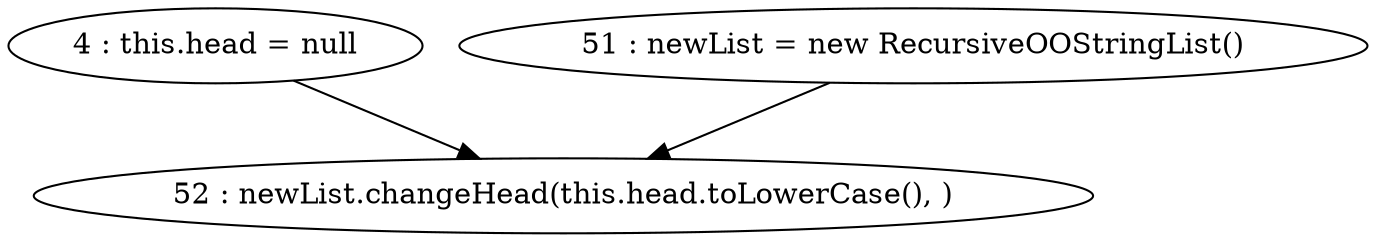 digraph G {
"4 : this.head = null"
"4 : this.head = null" -> "52 : newList.changeHead(this.head.toLowerCase(), )"
"51 : newList = new RecursiveOOStringList()"
"51 : newList = new RecursiveOOStringList()" -> "52 : newList.changeHead(this.head.toLowerCase(), )"
"52 : newList.changeHead(this.head.toLowerCase(), )"
}